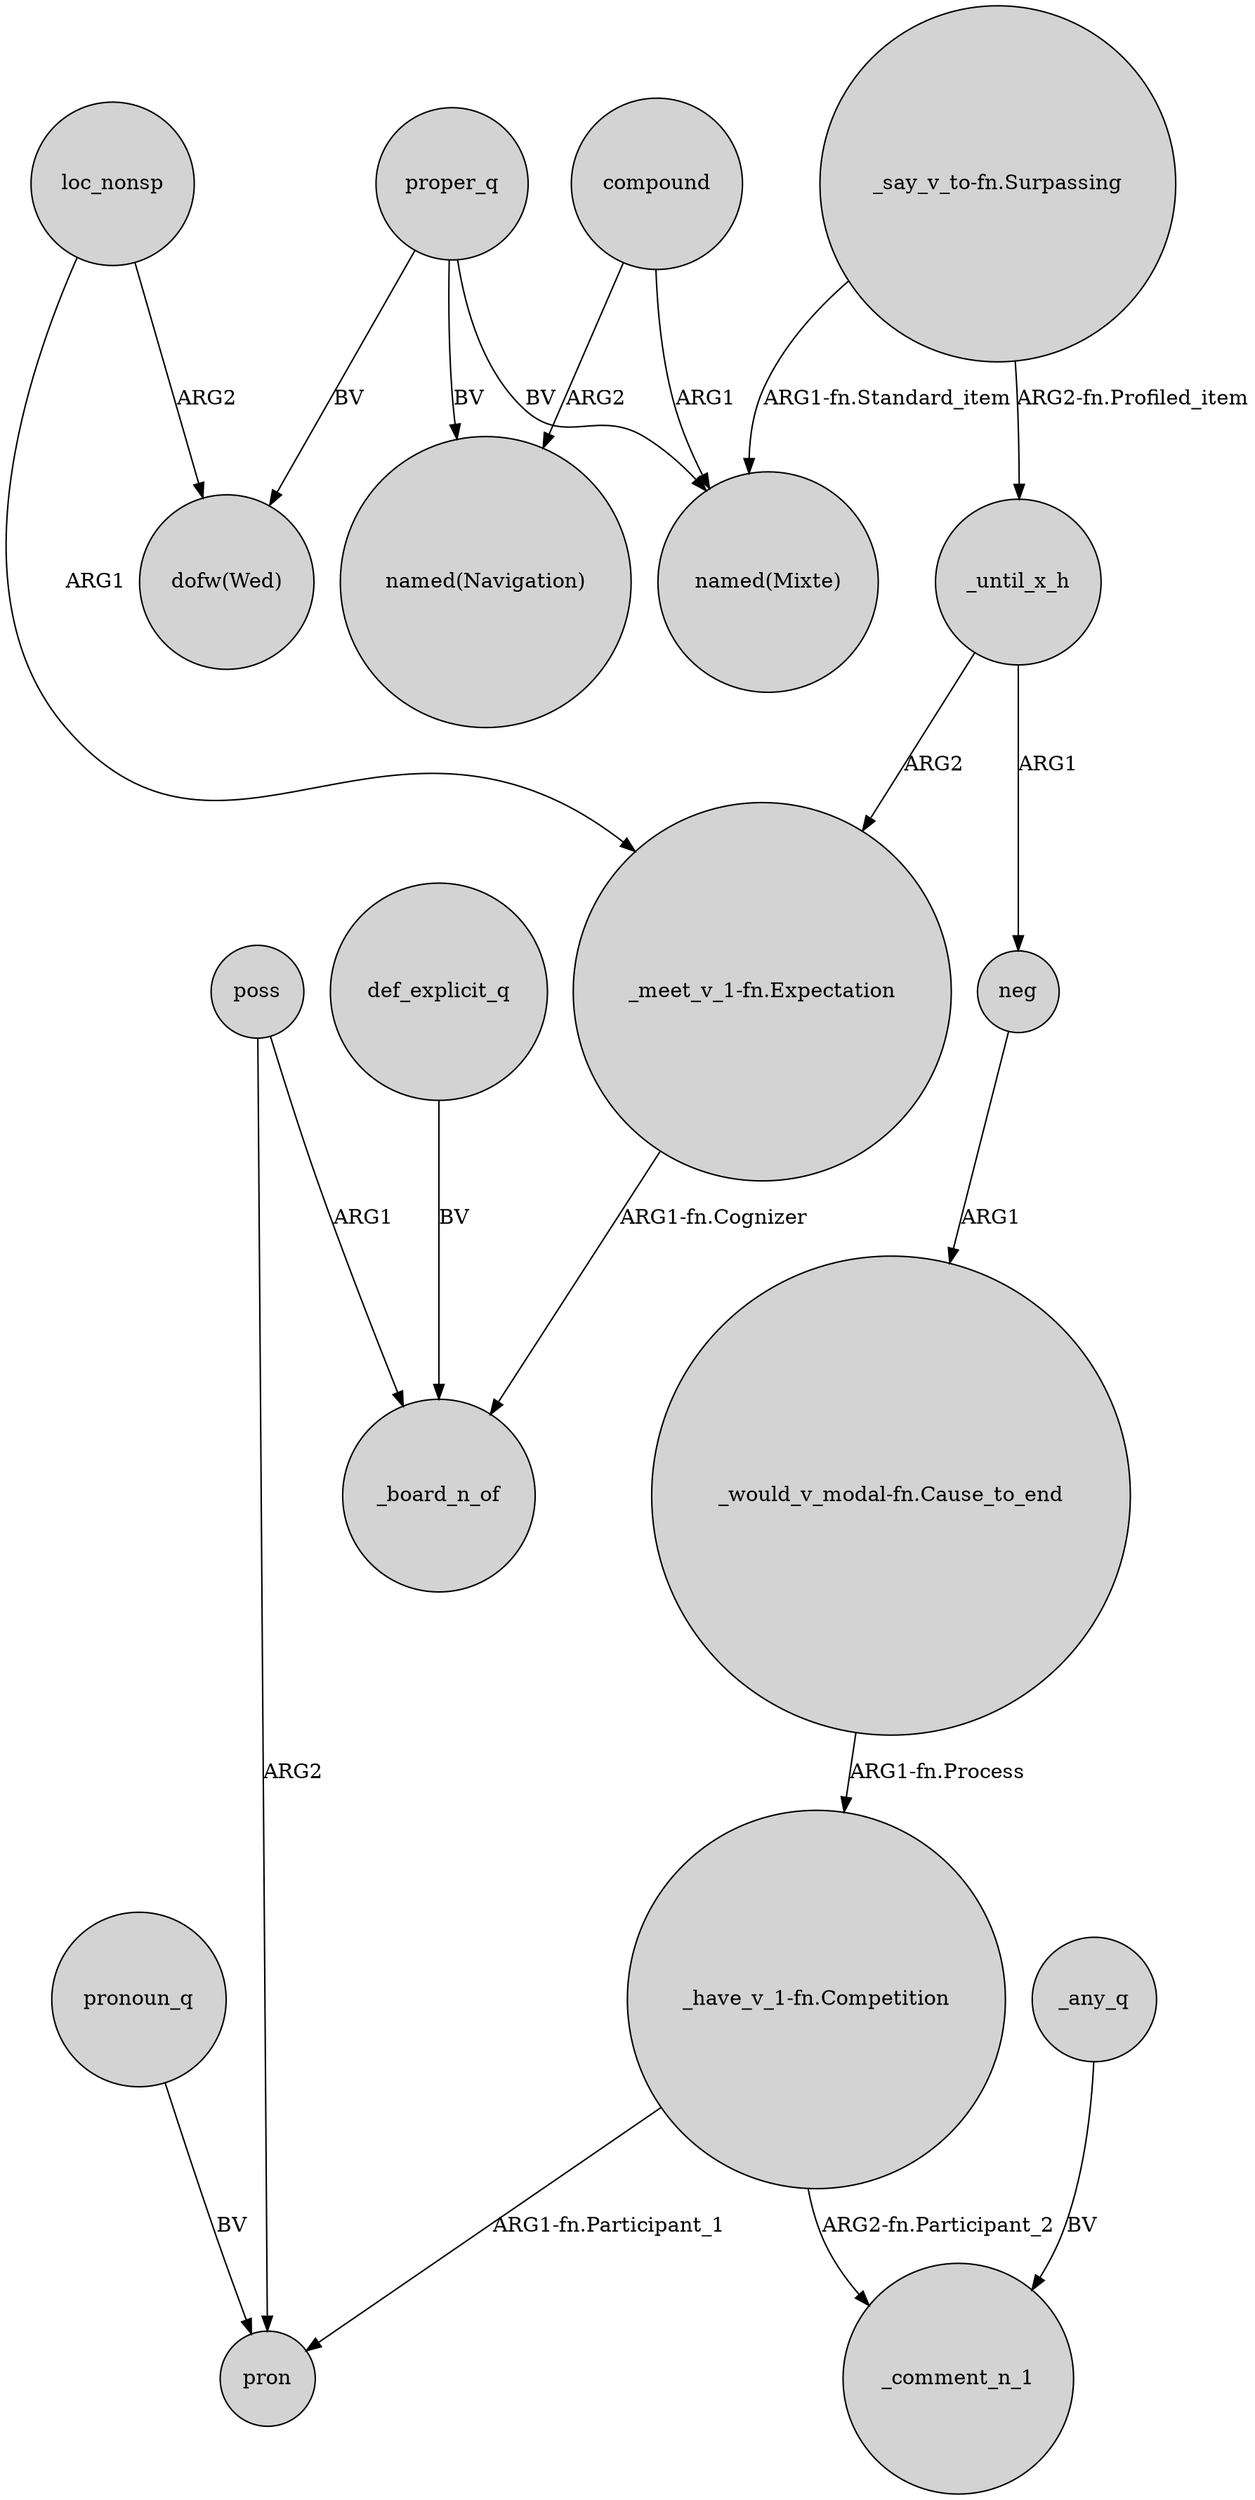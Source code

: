 digraph {
	node [shape=circle style=filled]
	"_would_v_modal-fn.Cause_to_end" -> "_have_v_1-fn.Competition" [label="ARG1-fn.Process"]
	loc_nonsp -> "dofw(Wed)" [label=ARG2]
	def_explicit_q -> _board_n_of [label=BV]
	"_have_v_1-fn.Competition" -> pron [label="ARG1-fn.Participant_1"]
	proper_q -> "named(Navigation)" [label=BV]
	"_meet_v_1-fn.Expectation" -> _board_n_of [label="ARG1-fn.Cognizer"]
	"_say_v_to-fn.Surpassing" -> _until_x_h [label="ARG2-fn.Profiled_item"]
	compound -> "named(Navigation)" [label=ARG2]
	proper_q -> "named(Mixte)" [label=BV]
	pronoun_q -> pron [label=BV]
	"_say_v_to-fn.Surpassing" -> "named(Mixte)" [label="ARG1-fn.Standard_item"]
	poss -> pron [label=ARG2]
	compound -> "named(Mixte)" [label=ARG1]
	loc_nonsp -> "_meet_v_1-fn.Expectation" [label=ARG1]
	poss -> _board_n_of [label=ARG1]
	_until_x_h -> "_meet_v_1-fn.Expectation" [label=ARG2]
	proper_q -> "dofw(Wed)" [label=BV]
	_any_q -> _comment_n_1 [label=BV]
	neg -> "_would_v_modal-fn.Cause_to_end" [label=ARG1]
	"_have_v_1-fn.Competition" -> _comment_n_1 [label="ARG2-fn.Participant_2"]
	_until_x_h -> neg [label=ARG1]
}
